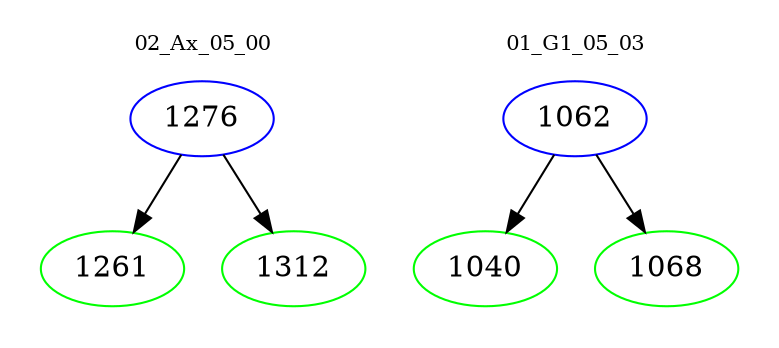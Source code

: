 digraph{
subgraph cluster_0 {
color = white
label = "02_Ax_05_00";
fontsize=10;
T0_1276 [label="1276", color="blue"]
T0_1276 -> T0_1261 [color="black"]
T0_1261 [label="1261", color="green"]
T0_1276 -> T0_1312 [color="black"]
T0_1312 [label="1312", color="green"]
}
subgraph cluster_1 {
color = white
label = "01_G1_05_03";
fontsize=10;
T1_1062 [label="1062", color="blue"]
T1_1062 -> T1_1040 [color="black"]
T1_1040 [label="1040", color="green"]
T1_1062 -> T1_1068 [color="black"]
T1_1068 [label="1068", color="green"]
}
}

